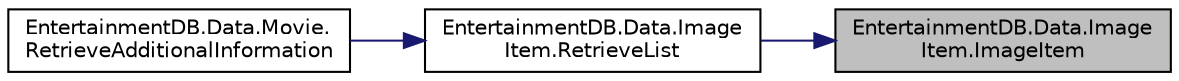 digraph "EntertainmentDB.Data.ImageItem.ImageItem"
{
 // LATEX_PDF_SIZE
  edge [fontname="Helvetica",fontsize="10",labelfontname="Helvetica",labelfontsize="10"];
  node [fontname="Helvetica",fontsize="10",shape=record];
  rankdir="RL";
  Node1 [label="EntertainmentDB.Data.Image\lItem.ImageItem",height=0.2,width=0.4,color="black", fillcolor="grey75", style="filled", fontcolor="black",tooltip="Initializes an image item with an empty id string."];
  Node1 -> Node2 [dir="back",color="midnightblue",fontsize="10",style="solid",fontname="Helvetica"];
  Node2 [label="EntertainmentDB.Data.Image\lItem.RetrieveList",height=0.2,width=0.4,color="black", fillcolor="white", style="filled",URL="$d8/d47/class_entertainment_d_b_1_1_data_1_1_image_item.html#a8895c5edb830ea06525434a32a34ffdc",tooltip="Retrieves a list of image items from the database."];
  Node2 -> Node3 [dir="back",color="midnightblue",fontsize="10",style="solid",fontname="Helvetica"];
  Node3 [label="EntertainmentDB.Data.Movie.\lRetrieveAdditionalInformation",height=0.2,width=0.4,color="black", fillcolor="white", style="filled",URL="$dd/d21/class_entertainment_d_b_1_1_data_1_1_movie.html#a99f0e883926dc4bff73274a483db2f31",tooltip="Retrieves the additional information of the movie from the database."];
}
